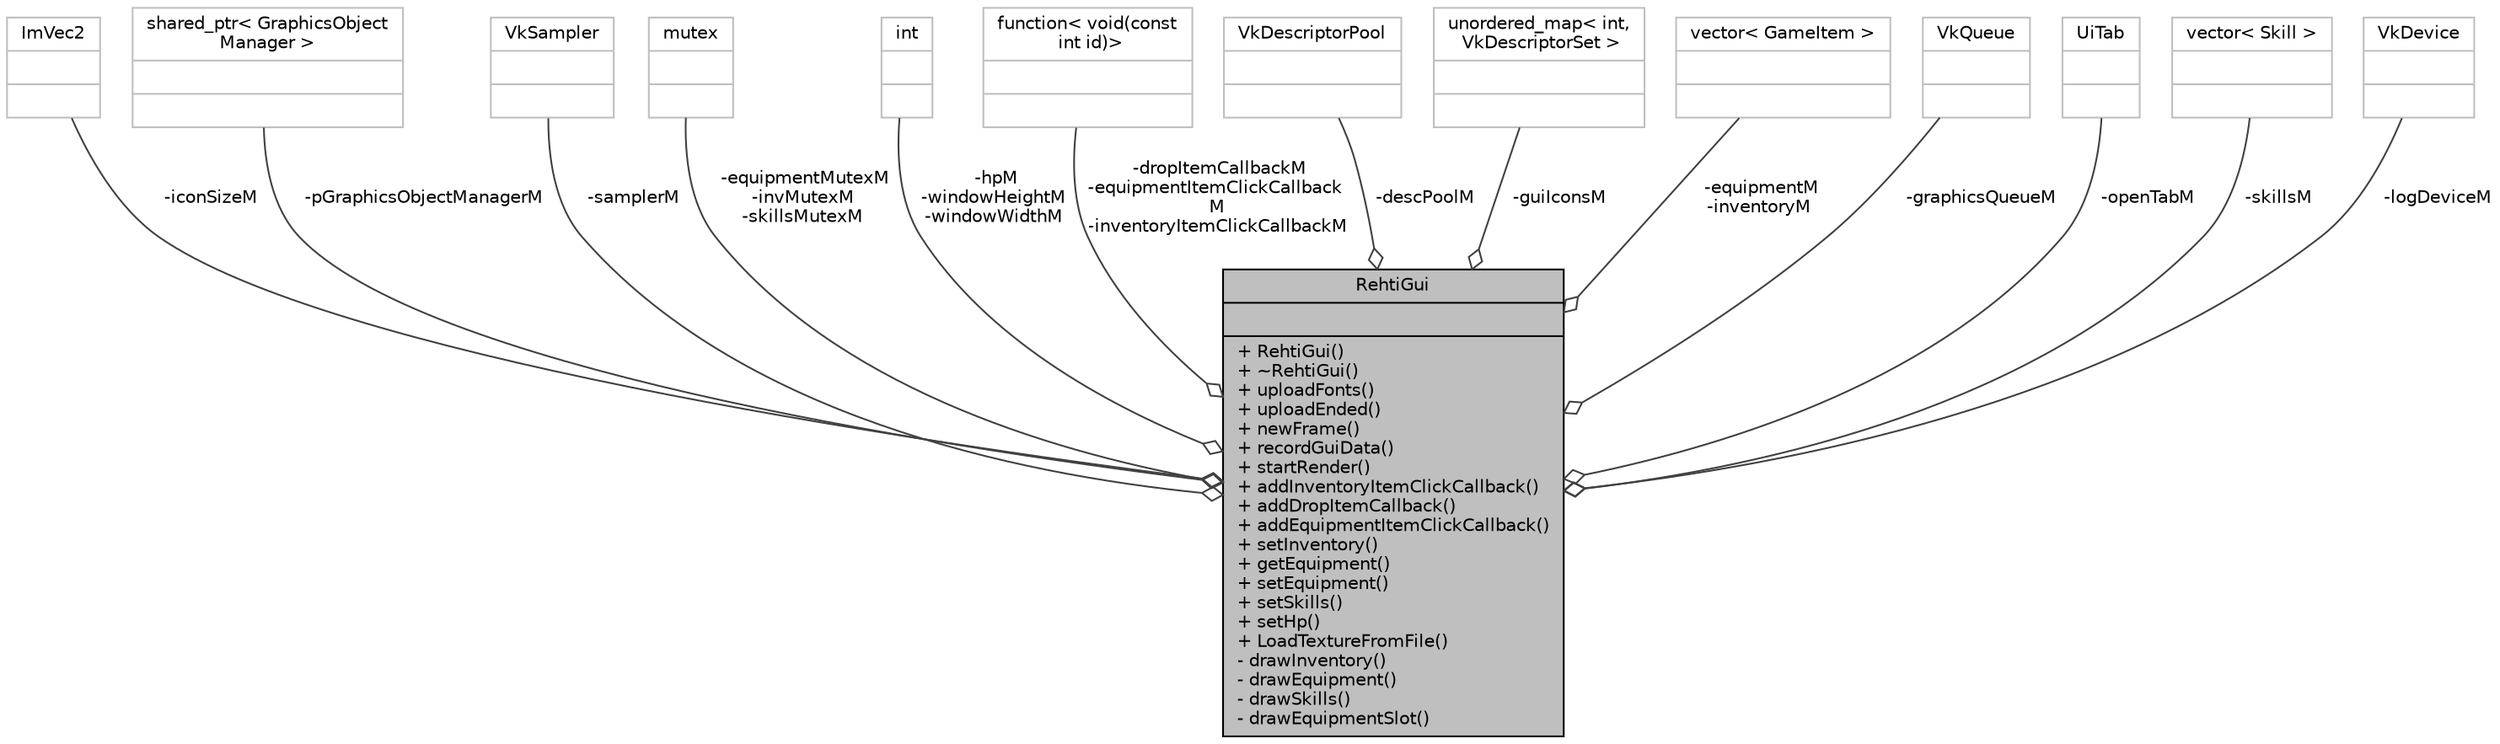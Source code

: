 digraph "RehtiGui"
{
 // LATEX_PDF_SIZE
  edge [fontname="Helvetica",fontsize="10",labelfontname="Helvetica",labelfontsize="10"];
  node [fontname="Helvetica",fontsize="10",shape=record];
  Node1 [label="{RehtiGui\n||+ RehtiGui()\l+ ~RehtiGui()\l+ uploadFonts()\l+ uploadEnded()\l+ newFrame()\l+ recordGuiData()\l+ startRender()\l+ addInventoryItemClickCallback()\l+ addDropItemCallback()\l+ addEquipmentItemClickCallback()\l+ setInventory()\l+ getEquipment()\l+ setEquipment()\l+ setSkills()\l+ setHp()\l+ LoadTextureFromFile()\l- drawInventory()\l- drawEquipment()\l- drawSkills()\l- drawEquipmentSlot()\l}",height=0.2,width=0.4,color="black", fillcolor="grey75", style="filled", fontcolor="black",tooltip="Class that manages the GUI window."];
  Node2 -> Node1 [color="grey25",fontsize="10",style="solid",label=" -iconSizeM" ,arrowhead="odiamond",fontname="Helvetica"];
  Node2 [label="{ImVec2\n||}",height=0.2,width=0.4,color="grey75", fillcolor="white", style="filled",tooltip=" "];
  Node3 -> Node1 [color="grey25",fontsize="10",style="solid",label=" -pGraphicsObjectManagerM" ,arrowhead="odiamond",fontname="Helvetica"];
  Node3 [label="{shared_ptr\< GraphicsObject\lManager \>\n||}",height=0.2,width=0.4,color="grey75", fillcolor="white", style="filled",tooltip=" "];
  Node4 -> Node1 [color="grey25",fontsize="10",style="solid",label=" -samplerM" ,arrowhead="odiamond",fontname="Helvetica"];
  Node4 [label="{VkSampler\n||}",height=0.2,width=0.4,color="grey75", fillcolor="white", style="filled",tooltip=" "];
  Node5 -> Node1 [color="grey25",fontsize="10",style="solid",label=" -equipmentMutexM\n-invMutexM\n-skillsMutexM" ,arrowhead="odiamond",fontname="Helvetica"];
  Node5 [label="{mutex\n||}",height=0.2,width=0.4,color="grey75", fillcolor="white", style="filled",tooltip=" "];
  Node6 -> Node1 [color="grey25",fontsize="10",style="solid",label=" -hpM\n-windowHeightM\n-windowWidthM" ,arrowhead="odiamond",fontname="Helvetica"];
  Node6 [label="{int\n||}",height=0.2,width=0.4,color="grey75", fillcolor="white", style="filled",tooltip=" "];
  Node7 -> Node1 [color="grey25",fontsize="10",style="solid",label=" -dropItemCallbackM\n-equipmentItemClickCallback\lM\n-inventoryItemClickCallbackM" ,arrowhead="odiamond",fontname="Helvetica"];
  Node7 [label="{function\< void(const\l int id)\>\n||}",height=0.2,width=0.4,color="grey75", fillcolor="white", style="filled",tooltip=" "];
  Node8 -> Node1 [color="grey25",fontsize="10",style="solid",label=" -descPoolM" ,arrowhead="odiamond",fontname="Helvetica"];
  Node8 [label="{VkDescriptorPool\n||}",height=0.2,width=0.4,color="grey75", fillcolor="white", style="filled",tooltip=" "];
  Node9 -> Node1 [color="grey25",fontsize="10",style="solid",label=" -guiIconsM" ,arrowhead="odiamond",fontname="Helvetica"];
  Node9 [label="{unordered_map\< int,\l VkDescriptorSet \>\n||}",height=0.2,width=0.4,color="grey75", fillcolor="white", style="filled",tooltip=" "];
  Node10 -> Node1 [color="grey25",fontsize="10",style="solid",label=" -equipmentM\n-inventoryM" ,arrowhead="odiamond",fontname="Helvetica"];
  Node10 [label="{vector\< GameItem \>\n||}",height=0.2,width=0.4,color="grey75", fillcolor="white", style="filled",tooltip=" "];
  Node11 -> Node1 [color="grey25",fontsize="10",style="solid",label=" -graphicsQueueM" ,arrowhead="odiamond",fontname="Helvetica"];
  Node11 [label="{VkQueue\n||}",height=0.2,width=0.4,color="grey75", fillcolor="white", style="filled",tooltip=" "];
  Node12 -> Node1 [color="grey25",fontsize="10",style="solid",label=" -openTabM" ,arrowhead="odiamond",fontname="Helvetica"];
  Node12 [label="{UiTab\n||}",height=0.2,width=0.4,color="grey75", fillcolor="white", style="filled",tooltip=" "];
  Node13 -> Node1 [color="grey25",fontsize="10",style="solid",label=" -skillsM" ,arrowhead="odiamond",fontname="Helvetica"];
  Node13 [label="{vector\< Skill \>\n||}",height=0.2,width=0.4,color="grey75", fillcolor="white", style="filled",tooltip=" "];
  Node14 -> Node1 [color="grey25",fontsize="10",style="solid",label=" -logDeviceM" ,arrowhead="odiamond",fontname="Helvetica"];
  Node14 [label="{VkDevice\n||}",height=0.2,width=0.4,color="grey75", fillcolor="white", style="filled",tooltip=" "];
}
